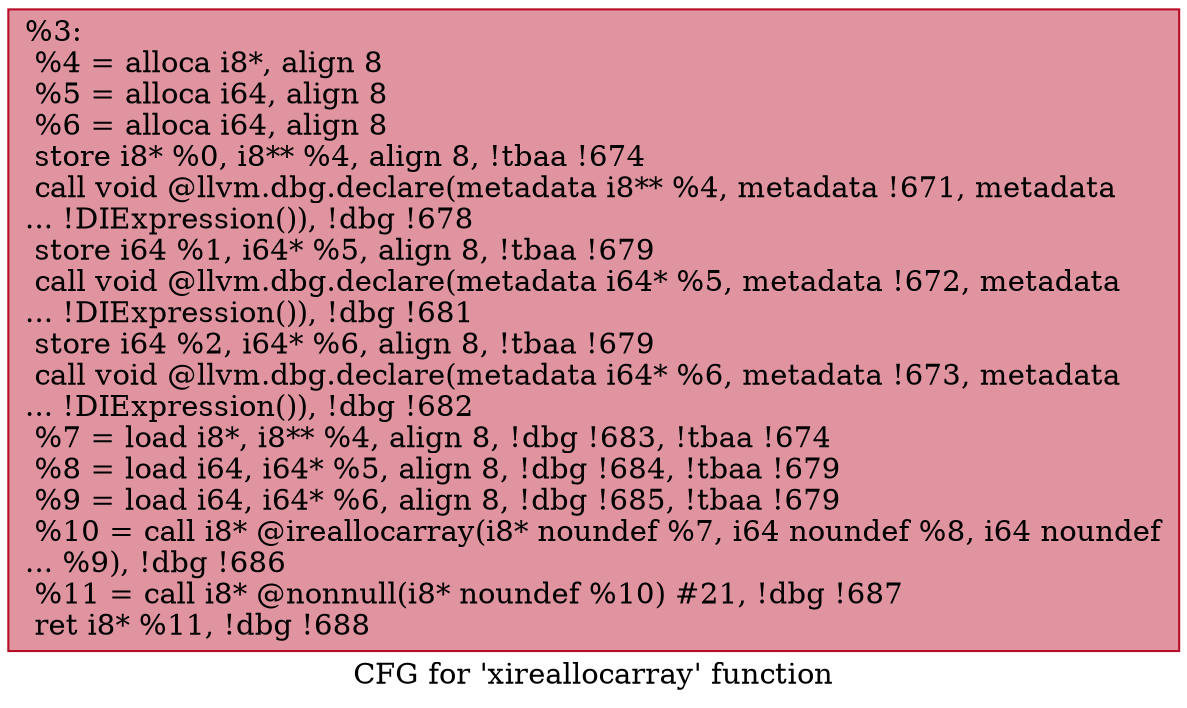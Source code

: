 digraph "CFG for 'xireallocarray' function" {
	label="CFG for 'xireallocarray' function";

	Node0xb09e90 [shape=record,color="#b70d28ff", style=filled, fillcolor="#b70d2870",label="{%3:\l  %4 = alloca i8*, align 8\l  %5 = alloca i64, align 8\l  %6 = alloca i64, align 8\l  store i8* %0, i8** %4, align 8, !tbaa !674\l  call void @llvm.dbg.declare(metadata i8** %4, metadata !671, metadata\l... !DIExpression()), !dbg !678\l  store i64 %1, i64* %5, align 8, !tbaa !679\l  call void @llvm.dbg.declare(metadata i64* %5, metadata !672, metadata\l... !DIExpression()), !dbg !681\l  store i64 %2, i64* %6, align 8, !tbaa !679\l  call void @llvm.dbg.declare(metadata i64* %6, metadata !673, metadata\l... !DIExpression()), !dbg !682\l  %7 = load i8*, i8** %4, align 8, !dbg !683, !tbaa !674\l  %8 = load i64, i64* %5, align 8, !dbg !684, !tbaa !679\l  %9 = load i64, i64* %6, align 8, !dbg !685, !tbaa !679\l  %10 = call i8* @ireallocarray(i8* noundef %7, i64 noundef %8, i64 noundef\l... %9), !dbg !686\l  %11 = call i8* @nonnull(i8* noundef %10) #21, !dbg !687\l  ret i8* %11, !dbg !688\l}"];
}
